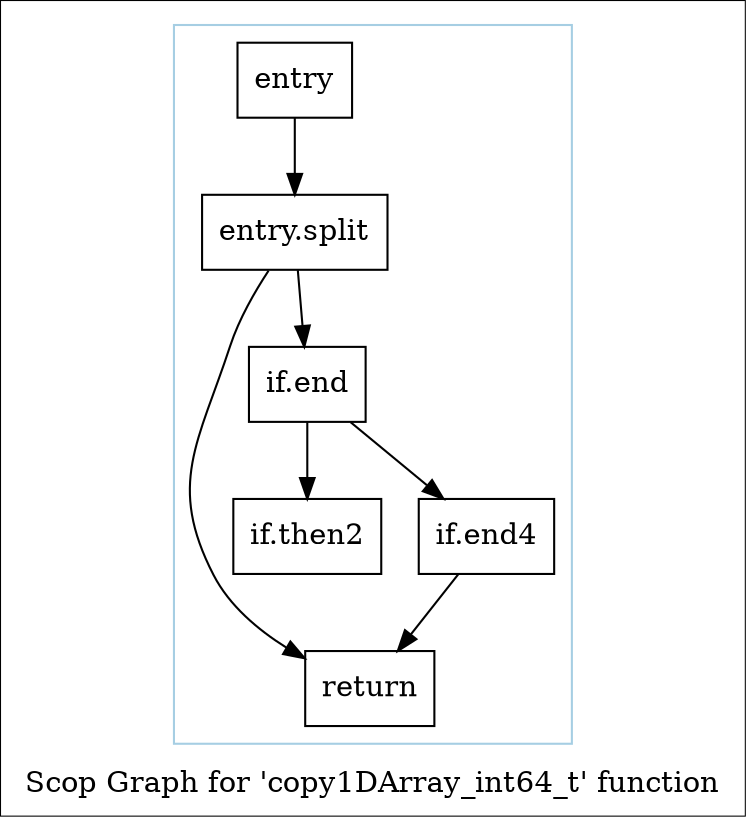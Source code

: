 digraph "Scop Graph for 'copy1DArray_int64_t' function" {
	label="Scop Graph for 'copy1DArray_int64_t' function";

	Node0xd3c82d0 [shape=record,label="{entry}"];
	Node0xd3c82d0 -> Node0xd3ca2b0;
	Node0xd3ca2b0 [shape=record,label="{entry.split}"];
	Node0xd3ca2b0 -> Node0xd3a8670;
	Node0xd3ca2b0 -> Node0xd398750;
	Node0xd3a8670 [shape=record,label="{return}"];
	Node0xd398750 [shape=record,label="{if.end}"];
	Node0xd398750 -> Node0xd3e1cf0;
	Node0xd398750 -> Node0xd399710;
	Node0xd3e1cf0 [shape=record,label="{if.then2}"];
	Node0xd399710 [shape=record,label="{if.end4}"];
	Node0xd399710 -> Node0xd3a8670;
	colorscheme = "paired12"
        subgraph cluster_0xd3b7830 {
          label = "";
          style = solid;
          color = 1
          Node0xd3c82d0;
          Node0xd3ca2b0;
          Node0xd3a8670;
          Node0xd398750;
          Node0xd3e1cf0;
          Node0xd399710;
        }
}
